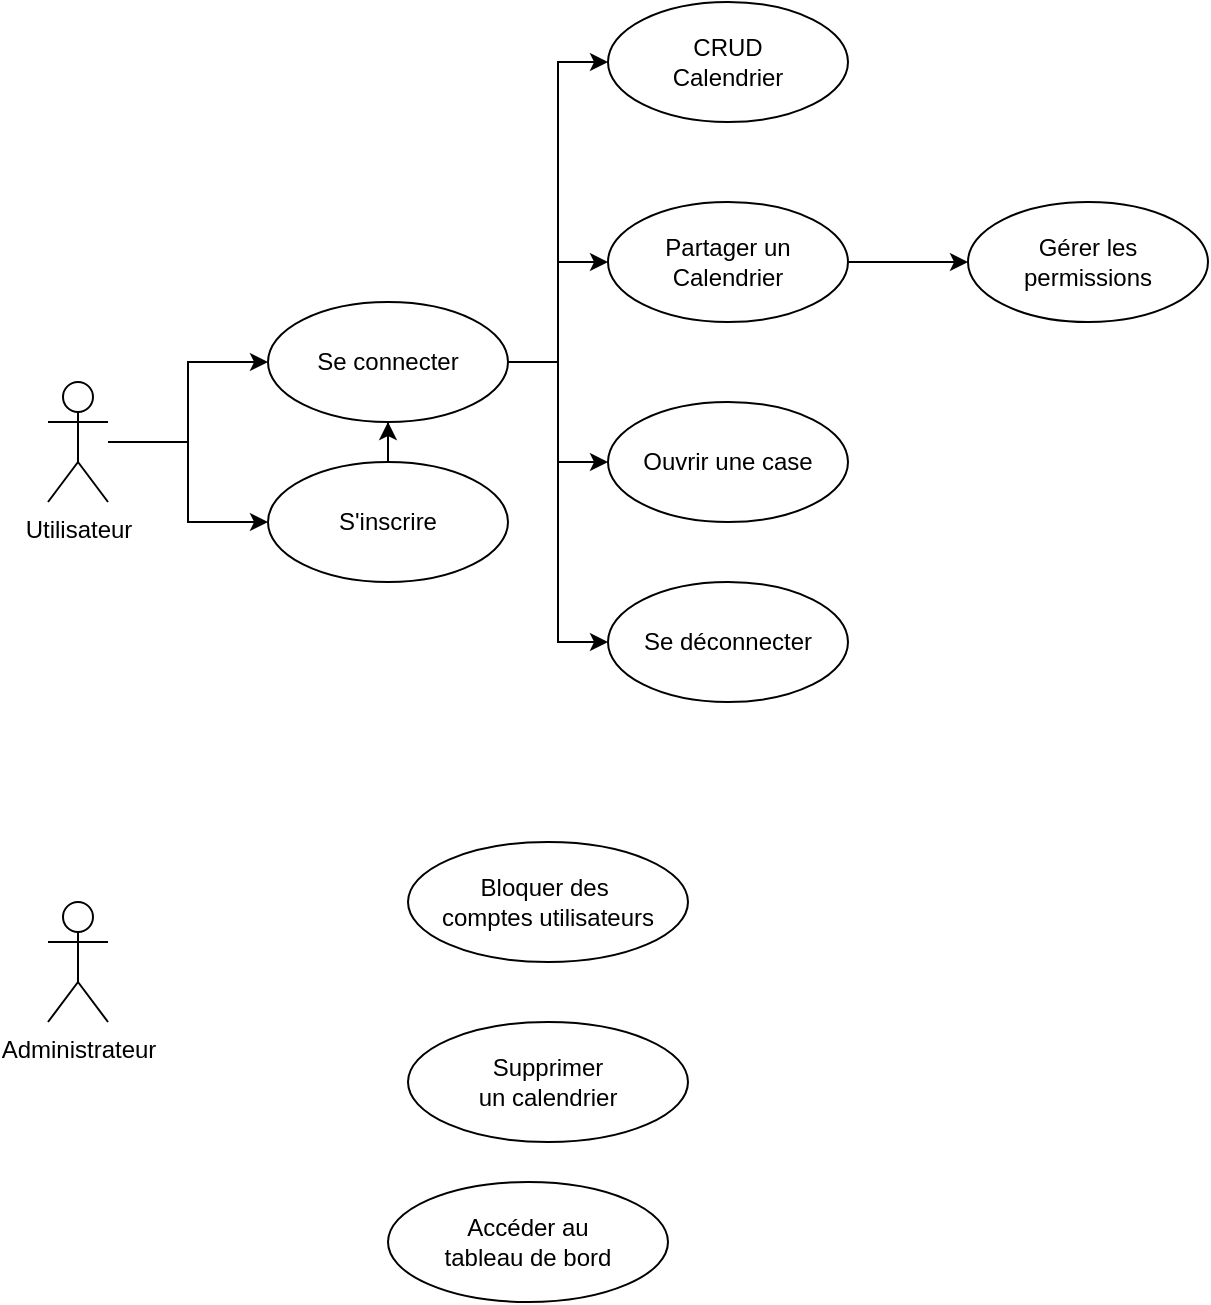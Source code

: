 <mxfile version="24.8.0">
  <diagram name="Page-1" id="e7e014a7-5840-1c2e-5031-d8a46d1fe8dd">
    <mxGraphModel dx="954" dy="618" grid="1" gridSize="10" guides="1" tooltips="1" connect="1" arrows="1" fold="1" page="1" pageScale="1" pageWidth="1169" pageHeight="826" background="none" math="0" shadow="0">
      <root>
        <mxCell id="0" />
        <mxCell id="1" parent="0" />
        <mxCell id="U22Y0B4V3vnqw0XkDeUd-12" style="edgeStyle=orthogonalEdgeStyle;rounded=0;orthogonalLoop=1;jettySize=auto;html=1;entryX=0;entryY=0.5;entryDx=0;entryDy=0;" parent="1" source="EFzFJjE9-v-aaqzGh93B-41" target="U22Y0B4V3vnqw0XkDeUd-10" edge="1">
          <mxGeometry relative="1" as="geometry">
            <Array as="points">
              <mxPoint x="100" y="320" />
              <mxPoint x="100" y="280" />
            </Array>
          </mxGeometry>
        </mxCell>
        <mxCell id="U22Y0B4V3vnqw0XkDeUd-13" style="edgeStyle=orthogonalEdgeStyle;rounded=0;orthogonalLoop=1;jettySize=auto;html=1;entryX=0;entryY=0.5;entryDx=0;entryDy=0;" parent="1" source="EFzFJjE9-v-aaqzGh93B-41" target="U22Y0B4V3vnqw0XkDeUd-9" edge="1">
          <mxGeometry relative="1" as="geometry" />
        </mxCell>
        <mxCell id="EFzFJjE9-v-aaqzGh93B-41" value="Utilisateur" style="shape=umlActor;verticalLabelPosition=bottom;verticalAlign=top;html=1;" parent="1" vertex="1">
          <mxGeometry x="30" y="290" width="30" height="60" as="geometry" />
        </mxCell>
        <mxCell id="U22Y0B4V3vnqw0XkDeUd-14" style="edgeStyle=orthogonalEdgeStyle;rounded=0;orthogonalLoop=1;jettySize=auto;html=1;entryX=0.5;entryY=1;entryDx=0;entryDy=0;" parent="1" source="U22Y0B4V3vnqw0XkDeUd-9" target="U22Y0B4V3vnqw0XkDeUd-10" edge="1">
          <mxGeometry relative="1" as="geometry" />
        </mxCell>
        <mxCell id="U22Y0B4V3vnqw0XkDeUd-9" value="S&#39;inscrire" style="ellipse;whiteSpace=wrap;html=1;" parent="1" vertex="1">
          <mxGeometry x="140" y="330" width="120" height="60" as="geometry" />
        </mxCell>
        <mxCell id="U22Y0B4V3vnqw0XkDeUd-20" style="edgeStyle=orthogonalEdgeStyle;rounded=0;orthogonalLoop=1;jettySize=auto;html=1;entryX=0;entryY=0.5;entryDx=0;entryDy=0;" parent="1" source="U22Y0B4V3vnqw0XkDeUd-10" target="U22Y0B4V3vnqw0XkDeUd-16" edge="1">
          <mxGeometry relative="1" as="geometry" />
        </mxCell>
        <mxCell id="U22Y0B4V3vnqw0XkDeUd-22" style="edgeStyle=orthogonalEdgeStyle;rounded=0;orthogonalLoop=1;jettySize=auto;html=1;entryX=0;entryY=0.5;entryDx=0;entryDy=0;" parent="1" source="U22Y0B4V3vnqw0XkDeUd-10" target="U22Y0B4V3vnqw0XkDeUd-19" edge="1">
          <mxGeometry relative="1" as="geometry" />
        </mxCell>
        <mxCell id="U22Y0B4V3vnqw0XkDeUd-23" style="edgeStyle=orthogonalEdgeStyle;rounded=0;orthogonalLoop=1;jettySize=auto;html=1;entryX=0;entryY=0.5;entryDx=0;entryDy=0;" parent="1" source="U22Y0B4V3vnqw0XkDeUd-10" target="U22Y0B4V3vnqw0XkDeUd-17" edge="1">
          <mxGeometry relative="1" as="geometry" />
        </mxCell>
        <mxCell id="U22Y0B4V3vnqw0XkDeUd-24" style="edgeStyle=orthogonalEdgeStyle;rounded=0;orthogonalLoop=1;jettySize=auto;html=1;entryX=0;entryY=0.5;entryDx=0;entryDy=0;" parent="1" source="U22Y0B4V3vnqw0XkDeUd-10" target="U22Y0B4V3vnqw0XkDeUd-18" edge="1">
          <mxGeometry relative="1" as="geometry" />
        </mxCell>
        <mxCell id="U22Y0B4V3vnqw0XkDeUd-10" value="Se connecter" style="ellipse;whiteSpace=wrap;html=1;" parent="1" vertex="1">
          <mxGeometry x="140" y="250" width="120" height="60" as="geometry" />
        </mxCell>
        <mxCell id="U22Y0B4V3vnqw0XkDeUd-16" value="CRUD&lt;div&gt;Calendrier&lt;/div&gt;" style="ellipse;whiteSpace=wrap;html=1;" parent="1" vertex="1">
          <mxGeometry x="310" y="100" width="120" height="60" as="geometry" />
        </mxCell>
        <mxCell id="U22Y0B4V3vnqw0XkDeUd-17" value="Ouvrir une case" style="ellipse;whiteSpace=wrap;html=1;" parent="1" vertex="1">
          <mxGeometry x="310" y="300" width="120" height="60" as="geometry" />
        </mxCell>
        <mxCell id="U22Y0B4V3vnqw0XkDeUd-18" value="Se déconnecter" style="ellipse;whiteSpace=wrap;html=1;" parent="1" vertex="1">
          <mxGeometry x="310" y="390" width="120" height="60" as="geometry" />
        </mxCell>
        <mxCell id="vOXURIRSipZTFy1bm0tw-7" style="edgeStyle=orthogonalEdgeStyle;rounded=0;orthogonalLoop=1;jettySize=auto;html=1;entryX=0;entryY=0.5;entryDx=0;entryDy=0;" edge="1" parent="1" source="U22Y0B4V3vnqw0XkDeUd-19" target="vOXURIRSipZTFy1bm0tw-6">
          <mxGeometry relative="1" as="geometry" />
        </mxCell>
        <mxCell id="U22Y0B4V3vnqw0XkDeUd-19" value="Partager un&lt;div&gt;Calendrier&lt;/div&gt;" style="ellipse;whiteSpace=wrap;html=1;" parent="1" vertex="1">
          <mxGeometry x="310" y="200" width="120" height="60" as="geometry" />
        </mxCell>
        <mxCell id="vOXURIRSipZTFy1bm0tw-1" value="Administrateur" style="shape=umlActor;verticalLabelPosition=bottom;verticalAlign=top;html=1;" vertex="1" parent="1">
          <mxGeometry x="30" y="550" width="30" height="60" as="geometry" />
        </mxCell>
        <mxCell id="vOXURIRSipZTFy1bm0tw-4" value="Bloquer des&amp;nbsp;&lt;div&gt;comptes utilisateurs&lt;/div&gt;" style="ellipse;whiteSpace=wrap;html=1;" vertex="1" parent="1">
          <mxGeometry x="210" y="520" width="140" height="60" as="geometry" />
        </mxCell>
        <mxCell id="vOXURIRSipZTFy1bm0tw-5" value="Supprimer&lt;div&gt;un calendrier&lt;/div&gt;" style="ellipse;whiteSpace=wrap;html=1;" vertex="1" parent="1">
          <mxGeometry x="210" y="610" width="140" height="60" as="geometry" />
        </mxCell>
        <mxCell id="vOXURIRSipZTFy1bm0tw-6" value="Gérer les&lt;div&gt;&lt;span style=&quot;background-color: initial;&quot;&gt;permissions&lt;/span&gt;&lt;/div&gt;" style="ellipse;whiteSpace=wrap;html=1;" vertex="1" parent="1">
          <mxGeometry x="490" y="200" width="120" height="60" as="geometry" />
        </mxCell>
        <mxCell id="vOXURIRSipZTFy1bm0tw-9" value="Accéder au&lt;div&gt;tableau de bord&lt;/div&gt;" style="ellipse;whiteSpace=wrap;html=1;" vertex="1" parent="1">
          <mxGeometry x="200" y="690" width="140" height="60" as="geometry" />
        </mxCell>
      </root>
    </mxGraphModel>
  </diagram>
</mxfile>
